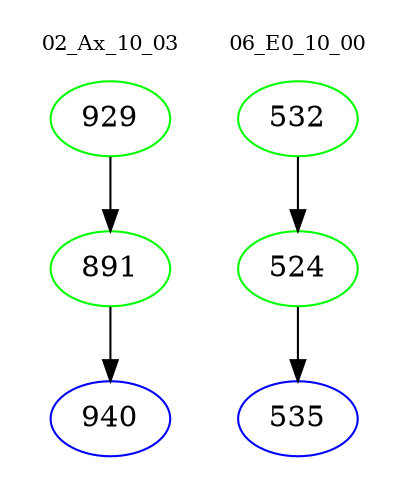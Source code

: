 digraph{
subgraph cluster_0 {
color = white
label = "02_Ax_10_03";
fontsize=10;
T0_929 [label="929", color="green"]
T0_929 -> T0_891 [color="black"]
T0_891 [label="891", color="green"]
T0_891 -> T0_940 [color="black"]
T0_940 [label="940", color="blue"]
}
subgraph cluster_1 {
color = white
label = "06_E0_10_00";
fontsize=10;
T1_532 [label="532", color="green"]
T1_532 -> T1_524 [color="black"]
T1_524 [label="524", color="green"]
T1_524 -> T1_535 [color="black"]
T1_535 [label="535", color="blue"]
}
}

